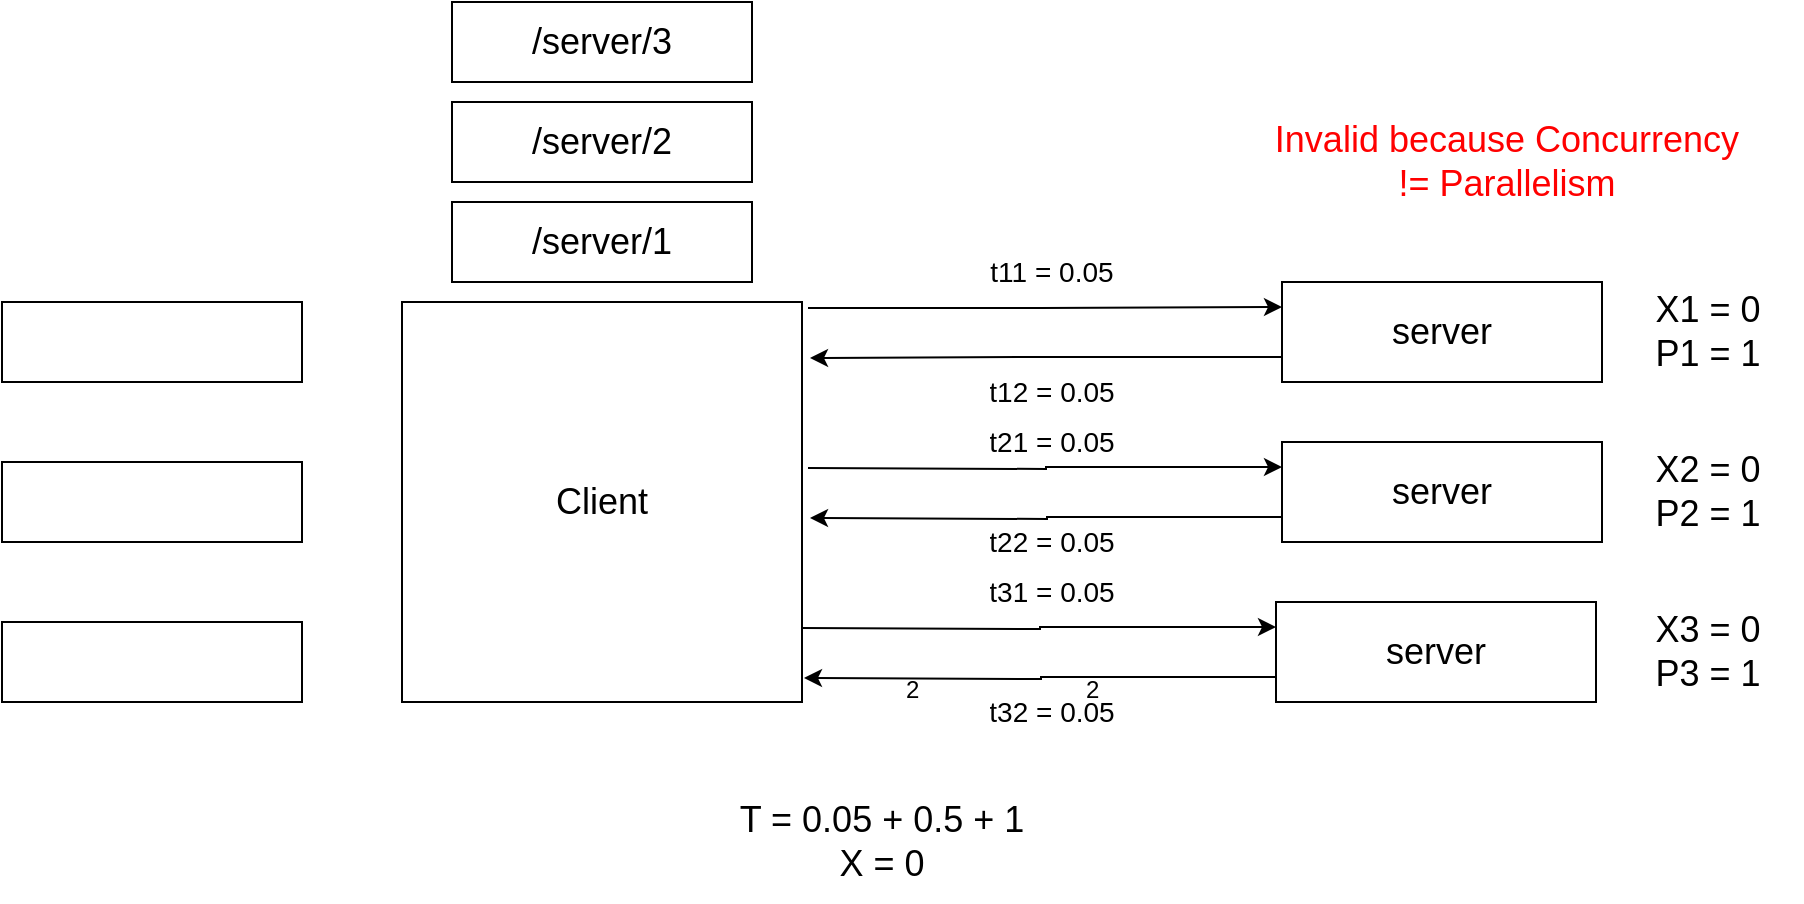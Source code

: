 <mxfile version="11.3.0" type="device" pages="1"><diagram id="Er1aV1ugC9-8SfUy8B8p" name="Page-1"><mxGraphModel dx="1092" dy="1920" grid="1" gridSize="10" guides="1" tooltips="1" connect="1" arrows="1" fold="1" page="1" pageScale="1" pageWidth="826" pageHeight="1169" math="0" shadow="0"><root><mxCell id="0"/><mxCell id="1" parent="0"/><mxCell id="qWyymiY3wK-ePTPxsgIl-4" value="" style="rounded=0;whiteSpace=wrap;html=1;" parent="1" vertex="1"><mxGeometry x="20" y="80" width="150" height="40" as="geometry"/></mxCell><mxCell id="qWyymiY3wK-ePTPxsgIl-5" value="" style="rounded=0;whiteSpace=wrap;html=1;" parent="1" vertex="1"><mxGeometry x="20" y="160" width="150" height="40" as="geometry"/></mxCell><mxCell id="qWyymiY3wK-ePTPxsgIl-6" value="" style="rounded=0;whiteSpace=wrap;html=1;" parent="1" vertex="1"><mxGeometry x="20" y="240" width="150" height="40" as="geometry"/></mxCell><mxCell id="qWyymiY3wK-ePTPxsgIl-9" value="&lt;font style=&quot;font-size: 18px&quot;&gt;Client&lt;/font&gt;" style="whiteSpace=wrap;html=1;aspect=fixed;" parent="1" vertex="1"><mxGeometry x="220" y="80" width="200" height="200" as="geometry"/></mxCell><mxCell id="AwVjeT6Di6_5vZkV0k5D-50" style="edgeStyle=orthogonalEdgeStyle;rounded=0;orthogonalLoop=1;jettySize=auto;html=1;exitX=1.015;exitY=0.015;exitDx=0;exitDy=0;entryX=0;entryY=0.25;entryDx=0;entryDy=0;exitPerimeter=0;" parent="1" source="qWyymiY3wK-ePTPxsgIl-9" target="AwVjeT6Di6_5vZkV0k5D-1" edge="1"><mxGeometry relative="1" as="geometry"/></mxCell><mxCell id="AwVjeT6Di6_5vZkV0k5D-51" style="edgeStyle=orthogonalEdgeStyle;rounded=0;orthogonalLoop=1;jettySize=auto;html=1;exitX=0;exitY=0.75;exitDx=0;exitDy=0;entryX=1.02;entryY=0.14;entryDx=0;entryDy=0;entryPerimeter=0;" parent="1" source="AwVjeT6Di6_5vZkV0k5D-1" target="qWyymiY3wK-ePTPxsgIl-9" edge="1"><mxGeometry relative="1" as="geometry"/></mxCell><mxCell id="AwVjeT6Di6_5vZkV0k5D-1" value="&lt;span style=&quot;white-space: normal&quot;&gt;&lt;font style=&quot;font-size: 18px&quot;&gt;server&lt;br&gt;&lt;/font&gt;&lt;/span&gt;" style="rounded=0;whiteSpace=wrap;html=1;" parent="1" vertex="1"><mxGeometry x="660" y="70" width="160" height="50" as="geometry"/></mxCell><UserObject label="&lt;font style=&quot;font-size: 18px&quot;&gt;T = 0.05 + 0.5 + 1&lt;br&gt;X = 0&lt;br&gt;&lt;/font&gt;" placeholders="1" name="Variable" id="AwVjeT6Di6_5vZkV0k5D-9"><mxCell style="text;html=1;strokeColor=none;fillColor=none;align=center;verticalAlign=middle;whiteSpace=wrap;overflow=hidden;" parent="1" vertex="1"><mxGeometry x="20" y="320" width="880" height="60" as="geometry"/></mxCell></UserObject><mxCell id="AwVjeT6Di6_5vZkV0k5D-57" style="edgeStyle=orthogonalEdgeStyle;rounded=0;orthogonalLoop=1;jettySize=auto;html=1;exitX=1.015;exitY=0.015;exitDx=0;exitDy=0;entryX=0;entryY=0.25;entryDx=0;entryDy=0;exitPerimeter=0;" parent="1" target="AwVjeT6Di6_5vZkV0k5D-59" edge="1"><mxGeometry relative="1" as="geometry"><mxPoint x="423" y="163" as="sourcePoint"/></mxGeometry></mxCell><mxCell id="AwVjeT6Di6_5vZkV0k5D-58" style="edgeStyle=orthogonalEdgeStyle;rounded=0;orthogonalLoop=1;jettySize=auto;html=1;exitX=0;exitY=0.75;exitDx=0;exitDy=0;entryX=1.02;entryY=0.14;entryDx=0;entryDy=0;entryPerimeter=0;" parent="1" source="AwVjeT6Di6_5vZkV0k5D-59" edge="1"><mxGeometry relative="1" as="geometry"><mxPoint x="424" y="188" as="targetPoint"/></mxGeometry></mxCell><mxCell id="AwVjeT6Di6_5vZkV0k5D-59" value="&lt;span style=&quot;white-space: normal&quot;&gt;&lt;font style=&quot;font-size: 18px&quot;&gt;server&lt;br&gt;&lt;/font&gt;&lt;/span&gt;" style="rounded=0;whiteSpace=wrap;html=1;" parent="1" vertex="1"><mxGeometry x="660" y="150" width="160" height="50" as="geometry"/></mxCell><mxCell id="AwVjeT6Di6_5vZkV0k5D-60" style="edgeStyle=orthogonalEdgeStyle;rounded=0;orthogonalLoop=1;jettySize=auto;html=1;exitX=1.015;exitY=0.015;exitDx=0;exitDy=0;entryX=0;entryY=0.25;entryDx=0;entryDy=0;exitPerimeter=0;" parent="1" target="AwVjeT6Di6_5vZkV0k5D-62" edge="1"><mxGeometry relative="1" as="geometry"><mxPoint x="420" y="243" as="sourcePoint"/></mxGeometry></mxCell><mxCell id="AwVjeT6Di6_5vZkV0k5D-61" style="edgeStyle=orthogonalEdgeStyle;rounded=0;orthogonalLoop=1;jettySize=auto;html=1;exitX=0;exitY=0.75;exitDx=0;exitDy=0;entryX=1.02;entryY=0.14;entryDx=0;entryDy=0;entryPerimeter=0;" parent="1" source="AwVjeT6Di6_5vZkV0k5D-62" edge="1"><mxGeometry relative="1" as="geometry"><mxPoint x="421" y="268" as="targetPoint"/></mxGeometry></mxCell><mxCell id="AwVjeT6Di6_5vZkV0k5D-62" value="&lt;span style=&quot;white-space: normal&quot;&gt;&lt;font style=&quot;font-size: 18px&quot;&gt;server&lt;br&gt;&lt;/font&gt;&lt;/span&gt;" style="rounded=0;whiteSpace=wrap;html=1;" parent="1" vertex="1"><mxGeometry x="657" y="230" width="160" height="50" as="geometry"/></mxCell><mxCell id="AwVjeT6Di6_5vZkV0k5D-64" value="&lt;span style=&quot;font-size: 18px ; white-space: normal&quot;&gt;/server/1&lt;/span&gt;" style="rounded=0;whiteSpace=wrap;html=1;" parent="1" vertex="1"><mxGeometry x="245" y="30" width="150" height="40" as="geometry"/></mxCell><mxCell id="AwVjeT6Di6_5vZkV0k5D-65" value="&lt;span style=&quot;font-size: 18px ; white-space: normal&quot;&gt;/server/2&lt;/span&gt;" style="rounded=0;whiteSpace=wrap;html=1;" parent="1" vertex="1"><mxGeometry x="245" y="-20" width="150" height="40" as="geometry"/></mxCell><mxCell id="AwVjeT6Di6_5vZkV0k5D-66" value="&lt;span style=&quot;font-size: 18px ; white-space: normal&quot;&gt;/server/3&lt;/span&gt;" style="rounded=0;whiteSpace=wrap;html=1;" parent="1" vertex="1"><mxGeometry x="245" y="-70" width="150" height="40" as="geometry"/></mxCell><UserObject label="&lt;font style=&quot;font-size: 14px&quot;&gt;t11 = 0.05&lt;/font&gt;" placeholders="1" name="Variable" id="AwVjeT6Di6_5vZkV0k5D-67"><mxCell style="text;html=1;strokeColor=none;fillColor=none;align=center;verticalAlign=middle;whiteSpace=wrap;overflow=hidden;" parent="1" vertex="1"><mxGeometry x="500" y="50" width="90" height="30" as="geometry"/></mxCell></UserObject><UserObject label="&lt;font style=&quot;font-size: 14px&quot;&gt;t12 = 0.05&lt;/font&gt;" placeholders="1" name="Variable" id="AwVjeT6Di6_5vZkV0k5D-68"><mxCell style="text;html=1;strokeColor=none;fillColor=none;align=center;verticalAlign=middle;whiteSpace=wrap;overflow=hidden;" parent="1" vertex="1"><mxGeometry x="500" y="110" width="90" height="30" as="geometry"/></mxCell></UserObject><UserObject label="&lt;font style=&quot;font-size: 14px&quot;&gt;t21 = 0.05&lt;/font&gt;" placeholders="1" name="Variable" id="AwVjeT6Di6_5vZkV0k5D-71"><mxCell style="text;html=1;strokeColor=none;fillColor=none;align=center;verticalAlign=middle;whiteSpace=wrap;overflow=hidden;" parent="1" vertex="1"><mxGeometry x="500" y="135" width="90" height="30" as="geometry"/></mxCell></UserObject><UserObject label="&lt;font style=&quot;font-size: 14px&quot;&gt;t22 = 0.05&lt;/font&gt;" placeholders="1" name="Variable" id="AwVjeT6Di6_5vZkV0k5D-72"><mxCell style="text;html=1;strokeColor=none;fillColor=none;align=center;verticalAlign=middle;whiteSpace=wrap;overflow=hidden;" parent="1" vertex="1"><mxGeometry x="500" y="185" width="90" height="30" as="geometry"/></mxCell></UserObject><UserObject label="&lt;font style=&quot;font-size: 14px&quot;&gt;t31 = 0.05&lt;/font&gt;" placeholders="1" name="Variable" id="AwVjeT6Di6_5vZkV0k5D-73"><mxCell style="text;html=1;strokeColor=none;fillColor=none;align=center;verticalAlign=middle;whiteSpace=wrap;overflow=hidden;" parent="1" vertex="1"><mxGeometry x="500" y="210" width="90" height="30" as="geometry"/></mxCell></UserObject><UserObject label="&lt;font style=&quot;font-size: 14px&quot;&gt;t32 = 0.05&lt;/font&gt;" placeholders="1" name="Variable" id="AwVjeT6Di6_5vZkV0k5D-74"><mxCell style="text;html=1;strokeColor=none;fillColor=none;align=center;verticalAlign=middle;whiteSpace=wrap;overflow=hidden;" parent="1" vertex="1"><mxGeometry x="500" y="270" width="90" height="30" as="geometry"/></mxCell></UserObject><UserObject label="&lt;font style=&quot;font-size: 18px&quot;&gt;X1 = 0&lt;br&gt;P1 = 1&lt;/font&gt;" placeholders="1" name="Variable" id="AwVjeT6Di6_5vZkV0k5D-75"><mxCell style="text;html=1;strokeColor=none;fillColor=none;align=center;verticalAlign=middle;whiteSpace=wrap;overflow=hidden;" parent="1" vertex="1"><mxGeometry x="826" y="70" width="94" height="50" as="geometry"/></mxCell></UserObject><UserObject label="&lt;font style=&quot;font-size: 18px&quot;&gt;X2 = 0&lt;br&gt;P2 = 1&lt;/font&gt;" placeholders="1" name="Variable" id="AwVjeT6Di6_5vZkV0k5D-76"><mxCell style="text;html=1;strokeColor=none;fillColor=none;align=center;verticalAlign=middle;whiteSpace=wrap;overflow=hidden;" parent="1" vertex="1"><mxGeometry x="826" y="150" width="94" height="50" as="geometry"/></mxCell></UserObject><UserObject label="&lt;font style=&quot;font-size: 18px&quot;&gt;X3 = 0&lt;br&gt;P3 = 1&lt;/font&gt;" placeholders="1" name="Variable" id="AwVjeT6Di6_5vZkV0k5D-77"><mxCell style="text;html=1;strokeColor=none;fillColor=none;align=center;verticalAlign=middle;whiteSpace=wrap;overflow=hidden;" parent="1" vertex="1"><mxGeometry x="826" y="230" width="94" height="50" as="geometry"/></mxCell></UserObject><UserObject label="&lt;font style=&quot;font-size: 18px&quot; color=&quot;#ff0000&quot;&gt;Invalid because Concurrency != Parallelism&lt;/font&gt;" placeholders="1" name="Variable" id="I0XhTwLP0BsxYLr-FgVx-1"><mxCell style="text;html=1;strokeColor=none;fillColor=none;align=center;verticalAlign=middle;whiteSpace=wrap;overflow=hidden;" parent="1" vertex="1"><mxGeometry x="655" y="-20" width="235" height="60" as="geometry"/></mxCell></UserObject><mxCell id="j_wfgbljZYZc89Pgjdxi-1" value="2" style="text;html=1;" vertex="1" parent="1"><mxGeometry x="560" y="260" width="30" height="30" as="geometry"/></mxCell><mxCell id="j_wfgbljZYZc89Pgjdxi-2" value="2" style="text;html=1;" vertex="1" parent="1"><mxGeometry x="470" y="260" width="30" height="30" as="geometry"/></mxCell></root></mxGraphModel></diagram></mxfile>